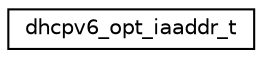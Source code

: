 digraph "Graphical Class Hierarchy"
{
 // LATEX_PDF_SIZE
  edge [fontname="Helvetica",fontsize="10",labelfontname="Helvetica",labelfontsize="10"];
  node [fontname="Helvetica",fontsize="10",shape=record];
  rankdir="LR";
  Node0 [label="dhcpv6_opt_iaaddr_t",height=0.2,width=0.4,color="black", fillcolor="white", style="filled",URL="$structdhcpv6__opt__iaaddr__t.html",tooltip="DHCPv6 IA address option format."];
}
